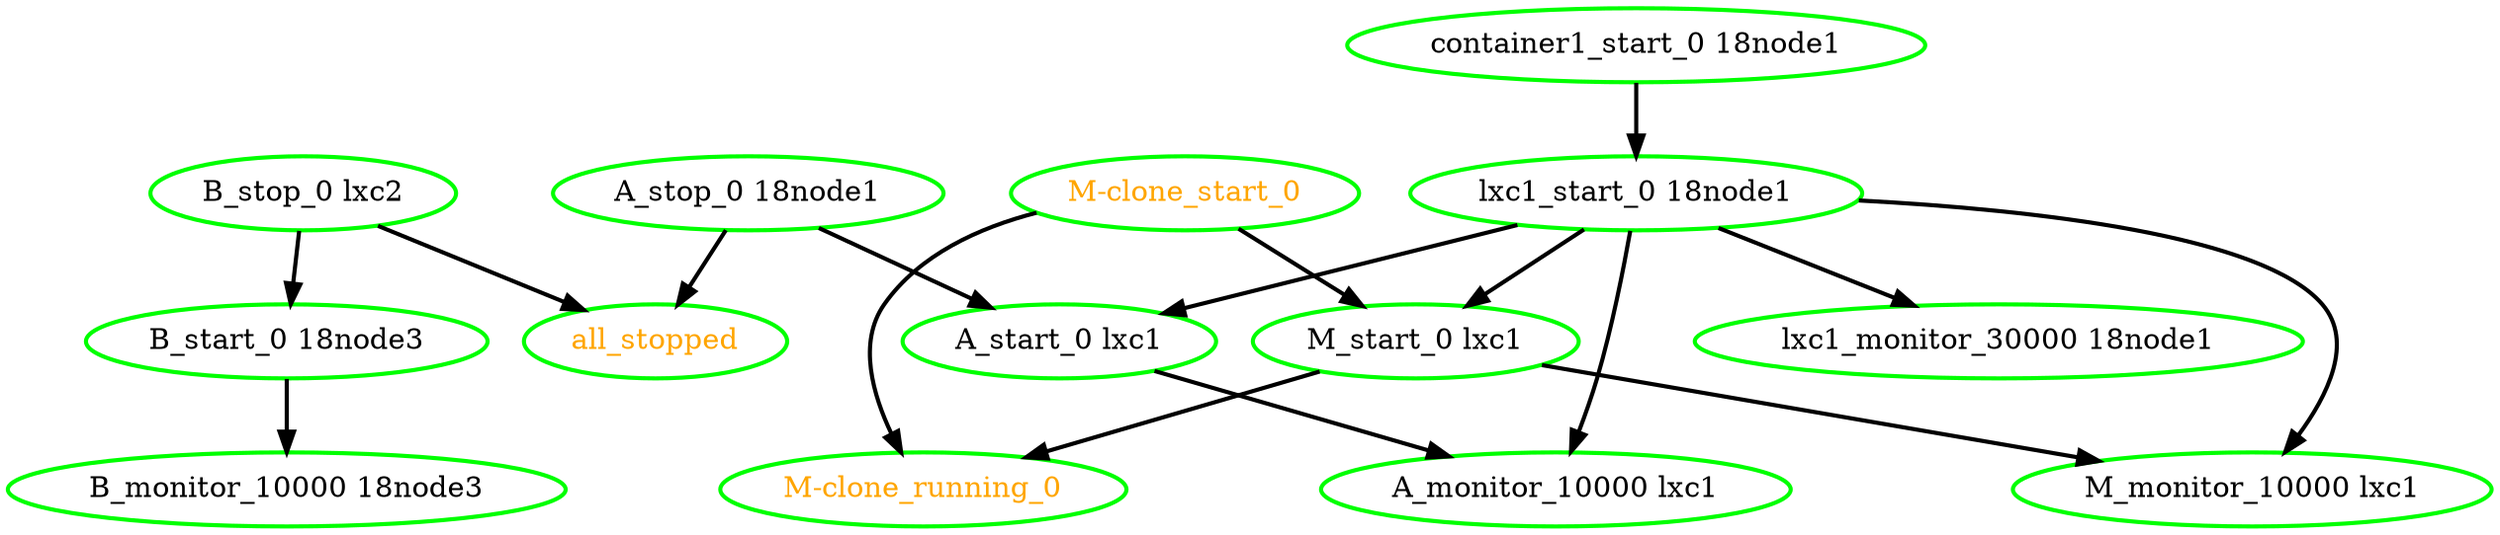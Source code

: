 digraph "g" {
"A_monitor_10000 lxc1" [ style=bold color="green" fontcolor="black"]
"A_start_0 lxc1" -> "A_monitor_10000 lxc1" [ style = bold]
"A_start_0 lxc1" [ style=bold color="green" fontcolor="black"]
"A_stop_0 18node1" -> "A_start_0 lxc1" [ style = bold]
"A_stop_0 18node1" -> "all_stopped" [ style = bold]
"A_stop_0 18node1" [ style=bold color="green" fontcolor="black"]
"B_monitor_10000 18node3" [ style=bold color="green" fontcolor="black"]
"B_start_0 18node3" -> "B_monitor_10000 18node3" [ style = bold]
"B_start_0 18node3" [ style=bold color="green" fontcolor="black"]
"B_stop_0 lxc2" -> "B_start_0 18node3" [ style = bold]
"B_stop_0 lxc2" -> "all_stopped" [ style = bold]
"B_stop_0 lxc2" [ style=bold color="green" fontcolor="black"]
"M-clone_running_0" [ style=bold color="green" fontcolor="orange"]
"M-clone_start_0" -> "M-clone_running_0" [ style = bold]
"M-clone_start_0" -> "M_start_0 lxc1" [ style = bold]
"M-clone_start_0" [ style=bold color="green" fontcolor="orange"]
"M_monitor_10000 lxc1" [ style=bold color="green" fontcolor="black"]
"M_start_0 lxc1" -> "M-clone_running_0" [ style = bold]
"M_start_0 lxc1" -> "M_monitor_10000 lxc1" [ style = bold]
"M_start_0 lxc1" [ style=bold color="green" fontcolor="black"]
"all_stopped" [ style=bold color="green" fontcolor="orange"]
"container1_start_0 18node1" -> "lxc1_start_0 18node1" [ style = bold]
"container1_start_0 18node1" [ style=bold color="green" fontcolor="black"]
"lxc1_monitor_30000 18node1" [ style=bold color="green" fontcolor="black"]
"lxc1_start_0 18node1" -> "A_monitor_10000 lxc1" [ style = bold]
"lxc1_start_0 18node1" -> "A_start_0 lxc1" [ style = bold]
"lxc1_start_0 18node1" -> "M_monitor_10000 lxc1" [ style = bold]
"lxc1_start_0 18node1" -> "M_start_0 lxc1" [ style = bold]
"lxc1_start_0 18node1" -> "lxc1_monitor_30000 18node1" [ style = bold]
"lxc1_start_0 18node1" [ style=bold color="green" fontcolor="black"]
}
